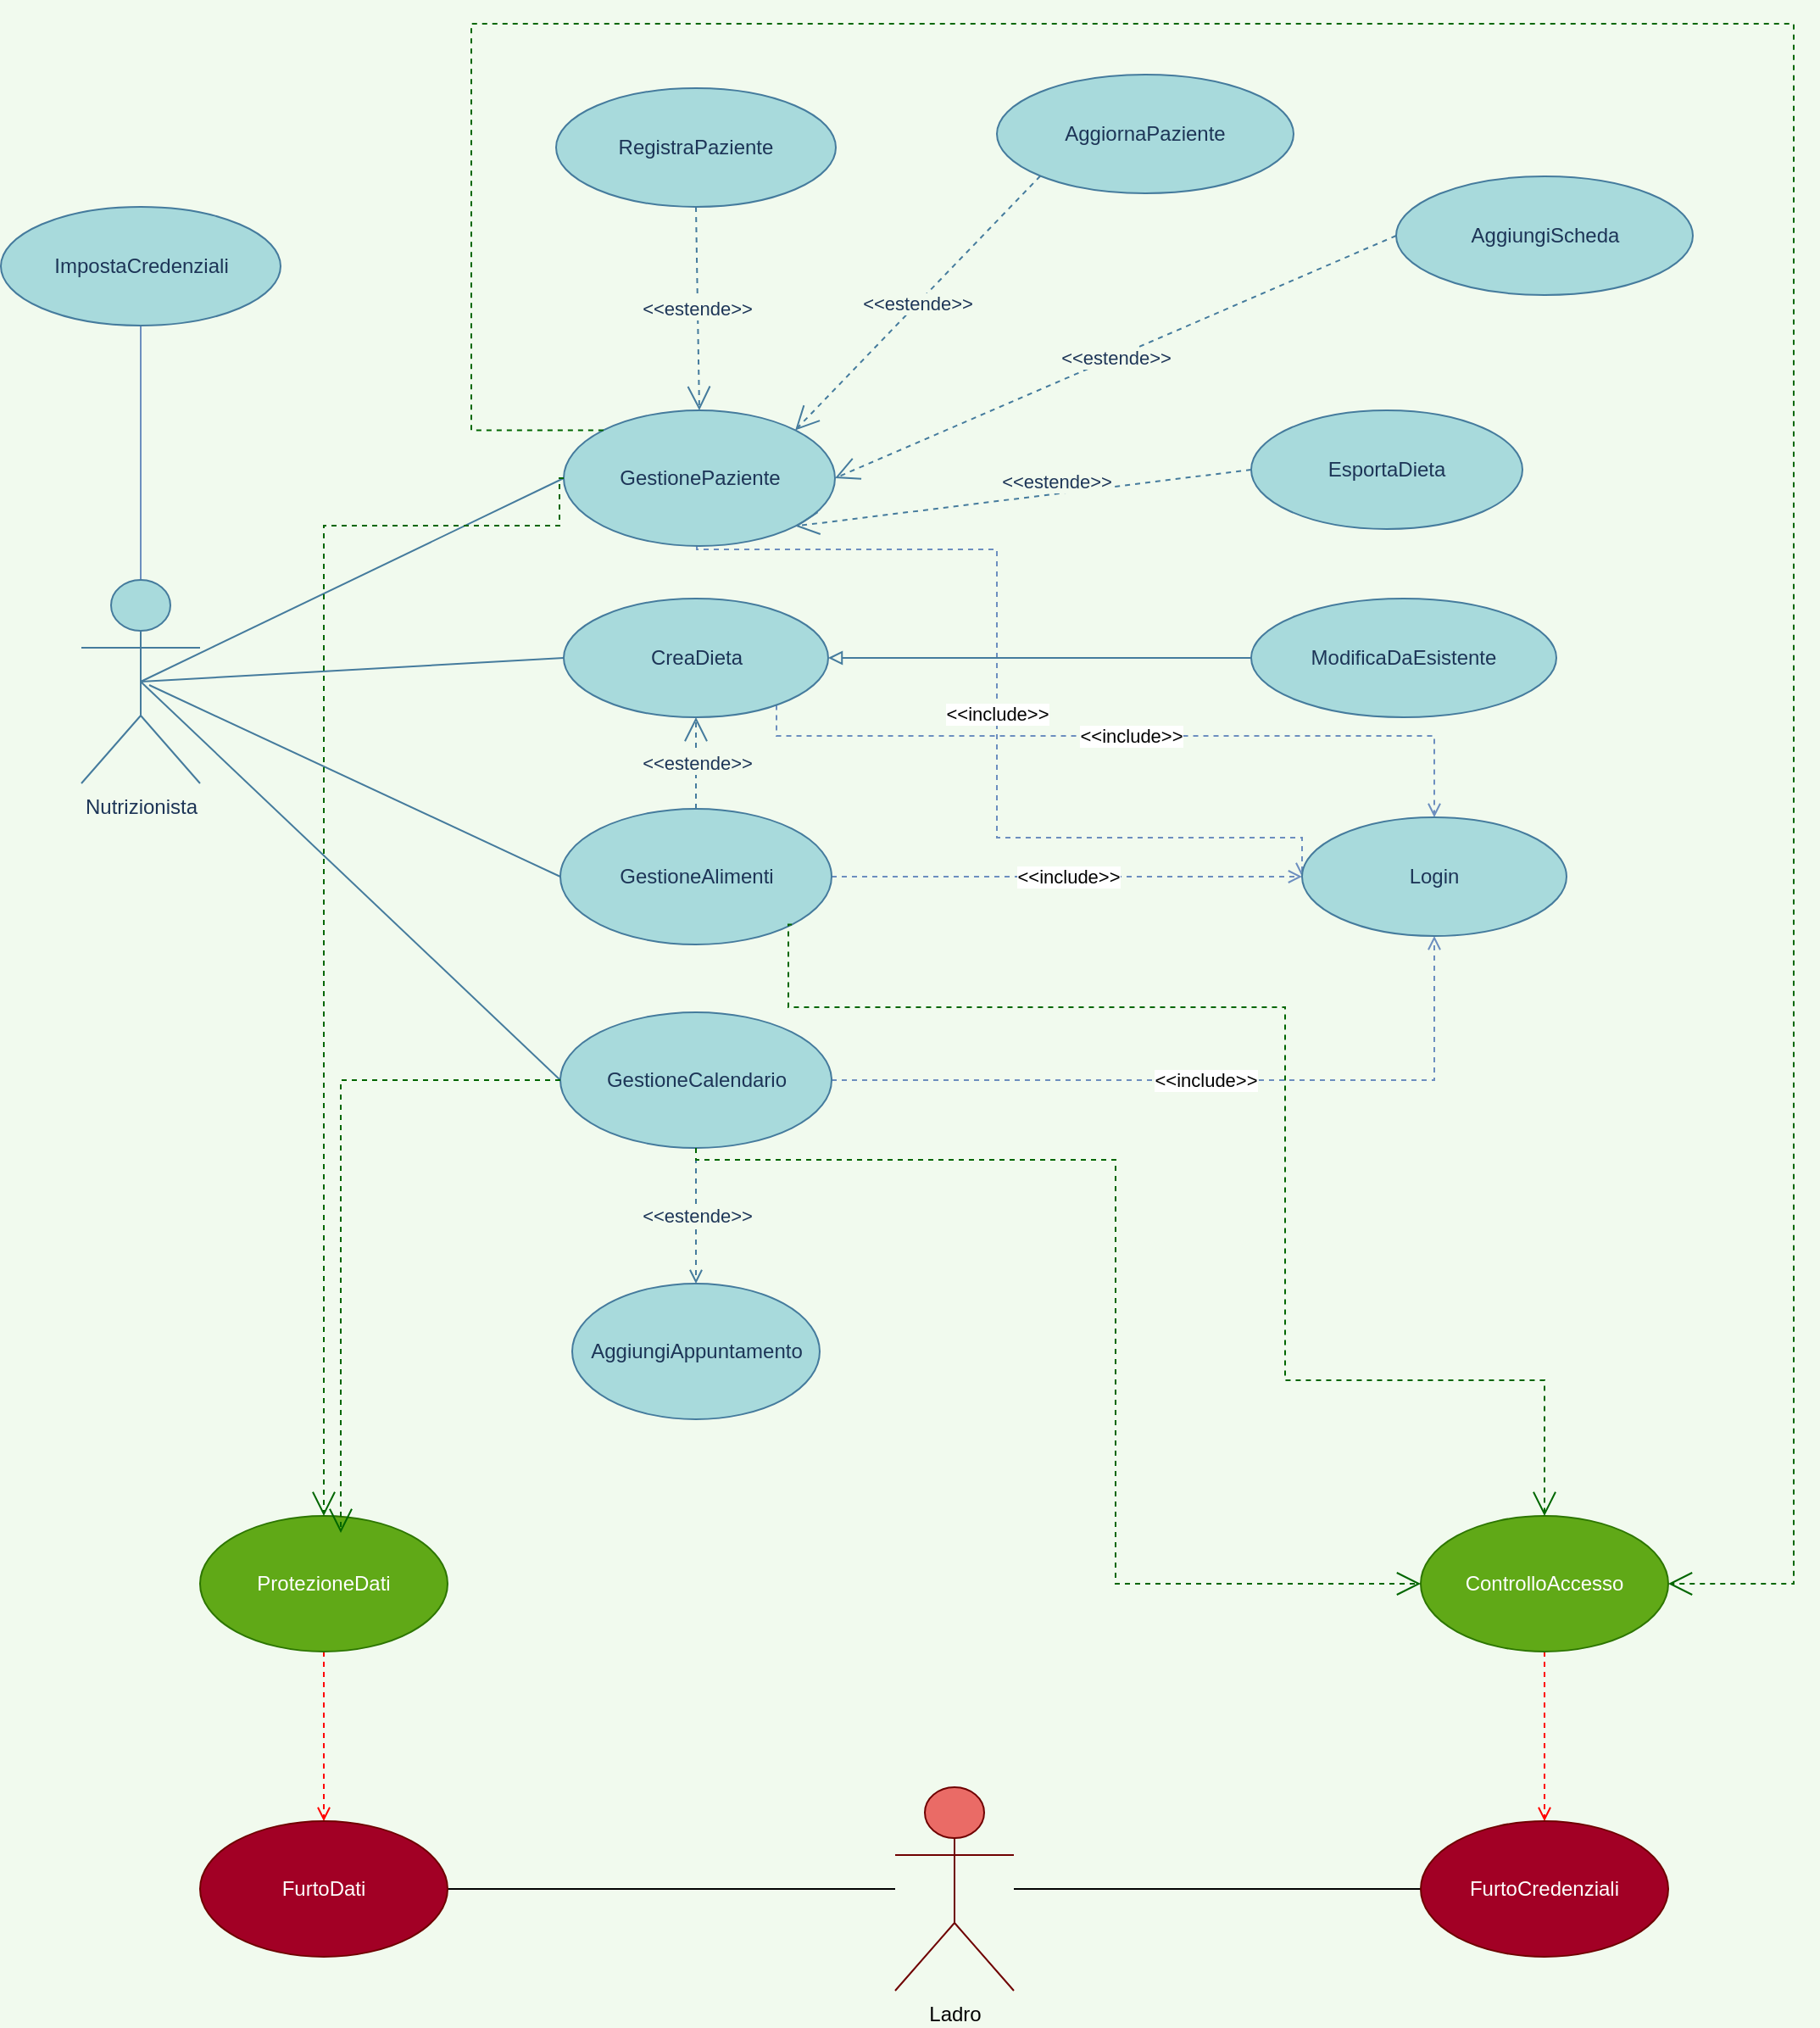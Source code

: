  <mxfile version="18.0.7" type="device"><diagram id="_qOrjvIJloedD4rArHBs" name="Page-1"><mxGraphModel dx="1828" dy="1005" grid="1" gridSize="10" guides="1" tooltips="1" connect="1" arrows="1" fold="1" page="1" pageScale="1" pageWidth="1169" pageHeight="827" background="#F1FAEE" math="0" shadow="0"><root><mxCell id="0"/><mxCell id="1" parent="0"/><mxCell id="VwD4VNhE7LuSyh8z5GFD-9" style="edgeStyle=orthogonalEdgeStyle;rounded=0;orthogonalLoop=1;jettySize=auto;html=1;endArrow=none;endFill=0;fillColor=#dae8fc;strokeColor=#6c8ebf;" parent="1" source="orX7vJl6tvUpLX1Znt4E-1" target="VwD4VNhE7LuSyh8z5GFD-8" edge="1"><mxGeometry relative="1" as="geometry"/></mxCell><mxCell id="orX7vJl6tvUpLX1Znt4E-1" value="Nutrizionista" style="shape=umlActor;verticalLabelPosition=bottom;verticalAlign=top;html=1;outlineConnect=0;fillColor=#A8DADC;strokeColor=#457B9D;fontColor=#1D3557;" parent="1" vertex="1"><mxGeometry x="70" y="368" width="70" height="120" as="geometry"/></mxCell><mxCell id="VwD4VNhE7LuSyh8z5GFD-1" value="&amp;lt;&amp;lt;include&amp;gt;&amp;gt;" style="edgeStyle=orthogonalEdgeStyle;rounded=0;orthogonalLoop=1;jettySize=auto;html=1;dashed=1;fillColor=#dae8fc;strokeColor=#6c8ebf;endArrow=open;endFill=0;" parent="1" source="orX7vJl6tvUpLX1Znt4E-3" target="xaVO0P4REZBiCrdYgPka-3" edge="1"><mxGeometry relative="1" as="geometry"/></mxCell><mxCell id="orX7vJl6tvUpLX1Znt4E-3" value="GestioneCalendario&lt;br&gt;" style="ellipse;whiteSpace=wrap;html=1;fillColor=#A8DADC;fontColor=#1D3557;strokeColor=#457B9D;" parent="1" vertex="1"><mxGeometry x="352.5" y="623" width="160" height="80" as="geometry"/></mxCell><mxCell id="VwD4VNhE7LuSyh8z5GFD-3" value="&amp;lt;&amp;lt;include&amp;gt;&amp;gt;" style="edgeStyle=orthogonalEdgeStyle;rounded=0;orthogonalLoop=1;jettySize=auto;html=1;dashed=1;endArrow=open;endFill=0;fillColor=#dae8fc;strokeColor=#6c8ebf;" parent="1" source="orX7vJl6tvUpLX1Znt4E-4" target="xaVO0P4REZBiCrdYgPka-3" edge="1"><mxGeometry relative="1" as="geometry"><Array as="points"><mxPoint x="480" y="460"/><mxPoint x="868" y="460"/></Array></mxGeometry></mxCell><mxCell id="orX7vJl6tvUpLX1Znt4E-4" value="CreaDieta" style="ellipse;whiteSpace=wrap;html=1;fillColor=#A8DADC;fontColor=#1D3557;strokeColor=#457B9D;" parent="1" vertex="1"><mxGeometry x="354.5" y="379" width="156" height="70" as="geometry"/></mxCell><mxCell id="orX7vJl6tvUpLX1Znt4E-5" value="RegistraPaziente" style="ellipse;whiteSpace=wrap;html=1;fillColor=#A8DADC;fontColor=#1D3557;strokeColor=#457B9D;" parent="1" vertex="1"><mxGeometry x="350" y="78" width="165" height="70" as="geometry"/></mxCell><mxCell id="orX7vJl6tvUpLX1Znt4E-6" value="EsportaDieta" style="ellipse;whiteSpace=wrap;html=1;fillColor=#A8DADC;fontColor=#1D3557;strokeColor=#457B9D;" parent="1" vertex="1"><mxGeometry x="760" y="268" width="160" height="70" as="geometry"/></mxCell><mxCell id="orX7vJl6tvUpLX1Znt4E-9" value="AggiornaPaziente&lt;br&gt;" style="ellipse;whiteSpace=wrap;html=1;fillColor=#A8DADC;fontColor=#1D3557;strokeColor=#457B9D;" parent="1" vertex="1"><mxGeometry x="610" y="70" width="175" height="70" as="geometry"/></mxCell><mxCell id="VwD4VNhE7LuSyh8z5GFD-2" value="&amp;lt;&amp;lt;include&amp;gt;&amp;gt;" style="edgeStyle=orthogonalEdgeStyle;rounded=0;orthogonalLoop=1;jettySize=auto;html=1;entryX=0;entryY=0.5;entryDx=0;entryDy=0;dashed=1;endArrow=open;endFill=0;fillColor=#dae8fc;strokeColor=#6c8ebf;" parent="1" source="orX7vJl6tvUpLX1Znt4E-10" target="xaVO0P4REZBiCrdYgPka-3" edge="1"><mxGeometry relative="1" as="geometry"/></mxCell><mxCell id="orX7vJl6tvUpLX1Znt4E-10" value="GestioneAlimenti" style="ellipse;whiteSpace=wrap;html=1;fillColor=#A8DADC;fontColor=#1D3557;strokeColor=#457B9D;" parent="1" vertex="1"><mxGeometry x="352.5" y="503" width="160" height="80" as="geometry"/></mxCell><mxCell id="VwD4VNhE7LuSyh8z5GFD-4" value="&amp;lt;&amp;lt;include&amp;gt;&amp;gt;" style="edgeStyle=orthogonalEdgeStyle;rounded=0;orthogonalLoop=1;jettySize=auto;html=1;entryX=0;entryY=0.5;entryDx=0;entryDy=0;dashed=1;endArrow=open;endFill=0;fillColor=#dae8fc;strokeColor=#6c8ebf;" parent="1" source="orX7vJl6tvUpLX1Znt4E-15" target="xaVO0P4REZBiCrdYgPka-3" edge="1"><mxGeometry relative="1" as="geometry"><Array as="points"><mxPoint x="433" y="350"/><mxPoint x="610" y="350"/><mxPoint x="610" y="520"/><mxPoint x="790" y="520"/></Array></mxGeometry></mxCell><mxCell id="orX7vJl6tvUpLX1Znt4E-15" value="GestionePaziente&lt;br&gt;" style="ellipse;whiteSpace=wrap;html=1;fillColor=#A8DADC;fontColor=#1D3557;strokeColor=#457B9D;" parent="1" vertex="1"><mxGeometry x="354.5" y="268" width="160" height="80" as="geometry"/></mxCell><mxCell id="N9WoESq8ZXY_kKLxbi27-8" style="edgeStyle=orthogonalEdgeStyle;orthogonalLoop=1;jettySize=auto;html=1;entryX=1;entryY=0.5;entryDx=0;entryDy=0;endArrow=block;endFill=0;rounded=0;strokeWidth=1;targetPerimeterSpacing=6;labelBackgroundColor=#F1FAEE;strokeColor=#457B9D;fontColor=#1D3557;" parent="1" source="orX7vJl6tvUpLX1Znt4E-16" target="orX7vJl6tvUpLX1Znt4E-4" edge="1"><mxGeometry relative="1" as="geometry"/></mxCell><mxCell id="orX7vJl6tvUpLX1Znt4E-16" value="ModificaDaEsistente" style="ellipse;whiteSpace=wrap;html=1;fillColor=#A8DADC;fontColor=#1D3557;strokeColor=#457B9D;" parent="1" vertex="1"><mxGeometry x="760.0" y="379" width="180" height="70" as="geometry"/></mxCell><mxCell id="orX7vJl6tvUpLX1Znt4E-39" value="AggiungiAppuntamento&lt;br&gt;" style="ellipse;whiteSpace=wrap;html=1;fillColor=#A8DADC;fontColor=#1D3557;strokeColor=#457B9D;" parent="1" vertex="1"><mxGeometry x="359.5" y="783" width="146" height="80" as="geometry"/></mxCell><mxCell id="orX7vJl6tvUpLX1Znt4E-40" value="&amp;lt;&amp;lt;estende&amp;gt;&amp;gt;" style="endArrow=open;html=1;dashed=1; rounded=0;exitX=0.5;exitY=1;exitDx=0;exitDy=0;entryX=0.5;entryY=0;entryDx=0;entryDy=0;labelBackgroundColor=#F1FAEE;strokeColor=#457B9D;fontColor=#1D3557;endFill=0;" parent="1" source="orX7vJl6tvUpLX1Znt4E-3" target="orX7vJl6tvUpLX1Znt4E-39" edge="1"><mxGeometry width="50" height="50" relative="1" as="geometry"><mxPoint x="419.5" y="783" as="sourcePoint"/><mxPoint x="889.5" y="683" as="targetPoint"/></mxGeometry></mxCell><mxCell id="orX7vJl6tvUpLX1Znt4E-49" value="&amp;lt;&amp;lt;estende&amp;gt;&amp;gt;" style="endArrow=open;endSize=12;dashed=1;html=1;rounded=0;fontFamily=Helvetica;exitX=0.5;exitY=1;exitDx=0;exitDy=0;entryX=0.5;entryY=0;entryDx=0;entryDy=0;labelBackgroundColor=#F1FAEE;strokeColor=#457B9D;fontColor=#1D3557;" parent="1" source="orX7vJl6tvUpLX1Znt4E-5" target="orX7vJl6tvUpLX1Znt4E-15" edge="1"><mxGeometry width="160" relative="1" as="geometry"><mxPoint x="609.5" y="288" as="sourcePoint"/><mxPoint x="434.64" y="268" as="targetPoint"/></mxGeometry></mxCell><mxCell id="orX7vJl6tvUpLX1Znt4E-50" value="&amp;lt;&amp;lt;estende&amp;gt;&amp;gt;" style="endArrow=open;endSize=12;dashed=1;html=1;rounded=0;fontFamily=Helvetica;exitX=0;exitY=1;exitDx=0;exitDy=0;entryX=1;entryY=0;entryDx=0;entryDy=0;labelBackgroundColor=#F1FAEE;strokeColor=#457B9D;fontColor=#1D3557;" parent="1" source="orX7vJl6tvUpLX1Znt4E-9" target="orX7vJl6tvUpLX1Znt4E-15" edge="1"><mxGeometry width="160" relative="1" as="geometry"><mxPoint x="521" y="188" as="sourcePoint"/><mxPoint x="521" y="298" as="targetPoint"/></mxGeometry></mxCell><mxCell id="N9WoESq8ZXY_kKLxbi27-2" value="&amp;lt;&amp;lt;estende&amp;gt;&amp;gt;" style="endArrow=open;endSize=12;dashed=1;html=1;rounded=0;fontFamily=Helvetica;exitX=0;exitY=0.5;exitDx=0;exitDy=0;entryX=1;entryY=1;entryDx=0;entryDy=0;labelBackgroundColor=#F1FAEE;strokeColor=#457B9D;fontColor=#1D3557;" parent="1" source="orX7vJl6tvUpLX1Znt4E-6" target="orX7vJl6tvUpLX1Znt4E-15" edge="1"><mxGeometry x="-0.145" y="-7" width="160" relative="1" as="geometry"><mxPoint x="529.5" y="428" as="sourcePoint"/><mxPoint x="921.984" y="317.586" as="targetPoint"/><mxPoint x="1" as="offset"/></mxGeometry></mxCell><mxCell id="N9WoESq8ZXY_kKLxbi27-5" value="&amp;lt;&amp;lt;estende&amp;gt;&amp;gt;" style="endArrow=open;endSize=12;dashed=1;html=1;rounded=0;fontFamily=Helvetica;exitX=0.5;exitY=0;exitDx=0;exitDy=0;labelBackgroundColor=#F1FAEE;strokeColor=#457B9D;fontColor=#1D3557;" parent="1" source="orX7vJl6tvUpLX1Znt4E-10" target="orX7vJl6tvUpLX1Znt4E-4" edge="1"><mxGeometry width="160" relative="1" as="geometry"><mxPoint x="999.5" y="183" as="sourcePoint"/><mxPoint x="864.5" y="183" as="targetPoint"/></mxGeometry></mxCell><mxCell id="N9WoESq8ZXY_kKLxbi27-11" value="" style="endArrow=none;html=1;rounded=0;entryX=0;entryY=0.5;entryDx=0;entryDy=0;exitX=0.5;exitY=0.5;exitDx=0;exitDy=0;exitPerimeter=0;labelBackgroundColor=#F1FAEE;strokeColor=#457B9D;fontColor=#1D3557;endFill=0;" parent="1" source="orX7vJl6tvUpLX1Znt4E-1" target="orX7vJl6tvUpLX1Znt4E-15" edge="1"><mxGeometry width="50" height="50" relative="1" as="geometry"><mxPoint x="220" y="608" as="sourcePoint"/><mxPoint x="210.0" y="428" as="targetPoint"/></mxGeometry></mxCell><mxCell id="xaVO0P4REZBiCrdYgPka-1" value="" style="endArrow=none;html=1;rounded=0;entryX=0;entryY=0.5;entryDx=0;entryDy=0;labelBackgroundColor=#F1FAEE;strokeColor=#457B9D;fontColor=#1D3557;endFill=0;" parent="1" target="orX7vJl6tvUpLX1Znt4E-10" edge="1"><mxGeometry width="50" height="50" relative="1" as="geometry"><mxPoint x="110" y="430" as="sourcePoint"/><mxPoint x="220.0" y="438" as="targetPoint"/></mxGeometry></mxCell><mxCell id="xaVO0P4REZBiCrdYgPka-2" value="" style="endArrow=none;html=1;rounded=0;entryX=0;entryY=0.5;entryDx=0;entryDy=0;exitX=0.5;exitY=0.5;exitDx=0;exitDy=0;exitPerimeter=0;labelBackgroundColor=#F1FAEE;strokeColor=#457B9D;fontColor=#1D3557;endFill=0;" parent="1" source="orX7vJl6tvUpLX1Znt4E-1" target="orX7vJl6tvUpLX1Znt4E-3" edge="1"><mxGeometry width="50" height="50" relative="1" as="geometry"><mxPoint x="125.0" y="448" as="sourcePoint"/><mxPoint x="230.0" y="448" as="targetPoint"/></mxGeometry></mxCell><mxCell id="xaVO0P4REZBiCrdYgPka-3" value="Login" style="ellipse;whiteSpace=wrap;html=1;fillColor=#A8DADC;fontColor=#1D3557;strokeColor=#457B9D;" parent="1" vertex="1"><mxGeometry x="790.0" y="508" width="156" height="70" as="geometry"/></mxCell><mxCell id="xaVO0P4REZBiCrdYgPka-23" value="" style="edgeStyle=orthogonalEdgeStyle;rounded=0;sketch=0;orthogonalLoop=1;jettySize=auto;html=1;fontColor=#000000;strokeColor=#000000;fillColor=#A8DADC;endArrow=none;endFill=0;" parent="1" source="xaVO0P4REZBiCrdYgPka-9" target="xaVO0P4REZBiCrdYgPka-20" edge="1"><mxGeometry relative="1" as="geometry"/></mxCell><mxCell id="xaVO0P4REZBiCrdYgPka-24" style="edgeStyle=orthogonalEdgeStyle;rounded=0;sketch=0;orthogonalLoop=1;jettySize=auto;html=1;entryX=1;entryY=0.5;entryDx=0;entryDy=0;fontColor=#000000;strokeColor=#000000;fillColor=#A8DADC;endArrow=none;endFill=0;" parent="1" source="xaVO0P4REZBiCrdYgPka-9" target="xaVO0P4REZBiCrdYgPka-19" edge="1"><mxGeometry relative="1" as="geometry"/></mxCell><mxCell id="xaVO0P4REZBiCrdYgPka-9" value="Ladro" style="shape=umlActor;verticalLabelPosition=bottom;verticalAlign=top;html=1;outlineConnect=0;fillColor=#EA6B66;strokeColor=#6F0000;fontColor=#000000;gradientColor=none;" parent="1" vertex="1"><mxGeometry x="550" y="1080" width="70" height="120" as="geometry"/></mxCell><mxCell id="xaVO0P4REZBiCrdYgPka-27" style="edgeStyle=orthogonalEdgeStyle;rounded=0;sketch=0;orthogonalLoop=1;jettySize=auto;html=1;fontColor=#000000;strokeColor=#FF0000;fillColor=#a20025;dashed=1;endArrow=open;endFill=0;" parent="1" source="xaVO0P4REZBiCrdYgPka-12" target="xaVO0P4REZBiCrdYgPka-19" edge="1"><mxGeometry relative="1" as="geometry"/></mxCell><mxCell id="xaVO0P4REZBiCrdYgPka-12" value="ProtezioneDati" style="ellipse;whiteSpace=wrap;html=1;fillColor=#60a917;fontColor=#ffffff;strokeColor=#2D7600;" parent="1" vertex="1"><mxGeometry x="140" y="920" width="146" height="80" as="geometry"/></mxCell><mxCell id="xaVO0P4REZBiCrdYgPka-29" style="edgeStyle=orthogonalEdgeStyle;rounded=0;sketch=0;orthogonalLoop=1;jettySize=auto;html=1;entryX=0.5;entryY=0;entryDx=0;entryDy=0;fontColor=#000000;strokeColor=#FF0000;fillColor=#a20025;dashed=1;exitX=0.5;exitY=1;exitDx=0;exitDy=0;endArrow=open;endFill=0;" parent="1" source="xaVO0P4REZBiCrdYgPka-13" target="xaVO0P4REZBiCrdYgPka-20" edge="1"><mxGeometry relative="1" as="geometry"><Array as="points"><mxPoint x="933" y="1090"/><mxPoint x="933" y="1090"/></Array></mxGeometry></mxCell><mxCell id="xaVO0P4REZBiCrdYgPka-13" value="ControlloAccesso" style="ellipse;whiteSpace=wrap;html=1;fillColor=#60a917;fontColor=#ffffff;strokeColor=#2D7600;" parent="1" vertex="1"><mxGeometry x="860" y="920" width="146" height="80" as="geometry"/></mxCell><mxCell id="xaVO0P4REZBiCrdYgPka-15" value="" style="endArrow=open;endSize=12;dashed=1;html=1;rounded=0;sketch=0;fontColor=#000000;strokeColor=#006600;fillColor=#A8DADC;exitX=0;exitY=0.5;exitDx=0;exitDy=0;edgeStyle=orthogonalEdgeStyle;entryX=0.5;entryY=0;entryDx=0;entryDy=0;" parent="1" source="orX7vJl6tvUpLX1Znt4E-15" target="xaVO0P4REZBiCrdYgPka-12" edge="1"><mxGeometry width="160" relative="1" as="geometry"><mxPoint x="620" y="760" as="sourcePoint"/><mxPoint x="260" y="580" as="targetPoint"/><Array as="points"><mxPoint x="352" y="336"/><mxPoint x="213" y="336"/></Array></mxGeometry></mxCell><mxCell id="xaVO0P4REZBiCrdYgPka-17" value="" style="endArrow=open;endSize=12;dashed=1;html=1;rounded=0;sketch=0;fontColor=#000000;strokeColor=#006600;fillColor=#A8DADC;exitX=0;exitY=0.5;exitDx=0;exitDy=0;edgeStyle=orthogonalEdgeStyle;entryX=0.5;entryY=0;entryDx=0;entryDy=0;" parent="1" source="orX7vJl6tvUpLX1Znt4E-3" edge="1"><mxGeometry width="160" relative="1" as="geometry"><mxPoint x="362.5" y="318" as="sourcePoint"/><mxPoint x="223.0" y="930.0" as="targetPoint"/><Array as="points"><mxPoint x="223" y="663"/></Array></mxGeometry></mxCell><mxCell id="xaVO0P4REZBiCrdYgPka-19" value="FurtoDati" style="ellipse;whiteSpace=wrap;html=1;fillColor=#a20025;fontColor=#ffffff;strokeColor=#6F0000;" parent="1" vertex="1"><mxGeometry x="140" y="1100" width="146" height="80" as="geometry"/></mxCell><mxCell id="xaVO0P4REZBiCrdYgPka-20" value="FurtoCredenziali" style="ellipse;whiteSpace=wrap;html=1;fillColor=#a20025;fontColor=#ffffff;strokeColor=#6F0000;" parent="1" vertex="1"><mxGeometry x="860" y="1100" width="146" height="80" as="geometry"/></mxCell><mxCell id="k7KRtTby60SeztBapIgs-2" value="" style="endArrow=open;endSize=12;dashed=1;html=1;rounded=0;sketch=0;fontColor=#000000;strokeColor=#006600;fillColor=#A8DADC;edgeStyle=orthogonalEdgeStyle;entryX=0.5;entryY=0;entryDx=0;entryDy=0;exitX=1;exitY=1;exitDx=0;exitDy=0;" parent="1" source="orX7vJl6tvUpLX1Znt4E-10" target="xaVO0P4REZBiCrdYgPka-13" edge="1"><mxGeometry width="160" relative="1" as="geometry"><mxPoint x="780" y="517" as="sourcePoint"/><mxPoint x="780.0" y="899.0" as="targetPoint"/><Array as="points"><mxPoint x="487" y="571"/><mxPoint x="487" y="620"/><mxPoint x="780" y="620"/><mxPoint x="780" y="840"/><mxPoint x="933" y="840"/></Array></mxGeometry></mxCell><mxCell id="k7KRtTby60SeztBapIgs-3" value="" style="endArrow=open;endSize=12;dashed=1;html=1;rounded=0;sketch=0;fontColor=#000000;strokeColor=#006600;fillColor=#A8DADC;edgeStyle=orthogonalEdgeStyle;" parent="1" source="orX7vJl6tvUpLX1Znt4E-3" target="xaVO0P4REZBiCrdYgPka-13" edge="1"><mxGeometry width="160" relative="1" as="geometry"><mxPoint x="770" y="510" as="sourcePoint"/><mxPoint x="640.0" y="932.0" as="targetPoint"/><Array as="points"><mxPoint x="433" y="710"/><mxPoint x="680" y="710"/><mxPoint x="680" y="960"/></Array></mxGeometry></mxCell><mxCell id="k7KRtTby60SeztBapIgs-4" value="" style="endArrow=open;endSize=12;dashed=1;html=1;rounded=0;sketch=0;fontColor=#000000;strokeColor=#006600;fillColor=#A8DADC;edgeStyle=orthogonalEdgeStyle;entryX=1;entryY=0.5;entryDx=0;entryDy=0;exitX=0;exitY=0;exitDx=0;exitDy=0;" parent="1" source="orX7vJl6tvUpLX1Znt4E-15" target="xaVO0P4REZBiCrdYgPka-13" edge="1"><mxGeometry width="160" relative="1" as="geometry"><mxPoint x="496.569" y="466.284" as="sourcePoint"/><mxPoint x="943" y="930.0" as="targetPoint"/><Array as="points"><mxPoint x="300" y="280"/><mxPoint x="300" y="40"/><mxPoint x="1080" y="40"/><mxPoint x="1080" y="960"/></Array></mxGeometry></mxCell><mxCell id="VwD4VNhE7LuSyh8z5GFD-5" value="AggiungiScheda" style="ellipse;whiteSpace=wrap;html=1;fillColor=#A8DADC;fontColor=#1D3557;strokeColor=#457B9D;" parent="1" vertex="1"><mxGeometry x="845.5" y="130" width="175" height="70" as="geometry"/></mxCell><mxCell id="VwD4VNhE7LuSyh8z5GFD-7" value="&amp;lt;&amp;lt;estende&amp;gt;&amp;gt;" style="endArrow=open;endSize=12;dashed=1;html=1;rounded=0;fontFamily=Helvetica;exitX=0;exitY=0.5;exitDx=0;exitDy=0;entryX=1;entryY=0.5;entryDx=0;entryDy=0;labelBackgroundColor=#F1FAEE;strokeColor=#457B9D;fontColor=#1D3557;" parent="1" source="VwD4VNhE7LuSyh8z5GFD-5" target="orX7vJl6tvUpLX1Znt4E-15" edge="1"><mxGeometry width="160" relative="1" as="geometry"><mxPoint x="645.925" y="139.867" as="sourcePoint"/><mxPoint x="501.069" y="289.716" as="targetPoint"/></mxGeometry></mxCell><mxCell id="VwD4VNhE7LuSyh8z5GFD-8" value="ImpostaCredenziali" style="ellipse;whiteSpace=wrap;html=1;fillColor=#A8DADC;fontColor=#1D3557;strokeColor=#457B9D;" parent="1" vertex="1"><mxGeometry x="22.5" y="148" width="165" height="70" as="geometry"/></mxCell><mxCell id="VwD4VNhE7LuSyh8z5GFD-10" value="" style="endArrow=none;html=1;rounded=0;entryX=0;entryY=0.5;entryDx=0;entryDy=0;exitX=0.5;exitY=0.5;exitDx=0;exitDy=0;exitPerimeter=0;labelBackgroundColor=#F1FAEE;strokeColor=#457B9D;fontColor=#1D3557;endFill=0;" parent="1" source="orX7vJl6tvUpLX1Znt4E-1" target="orX7vJl6tvUpLX1Znt4E-4" edge="1"><mxGeometry width="50" height="50" relative="1" as="geometry"><mxPoint x="115" y="438" as="sourcePoint"/><mxPoint x="364.5" y="318" as="targetPoint"/></mxGeometry></mxCell></root></mxGraphModel></diagram></mxfile> 
